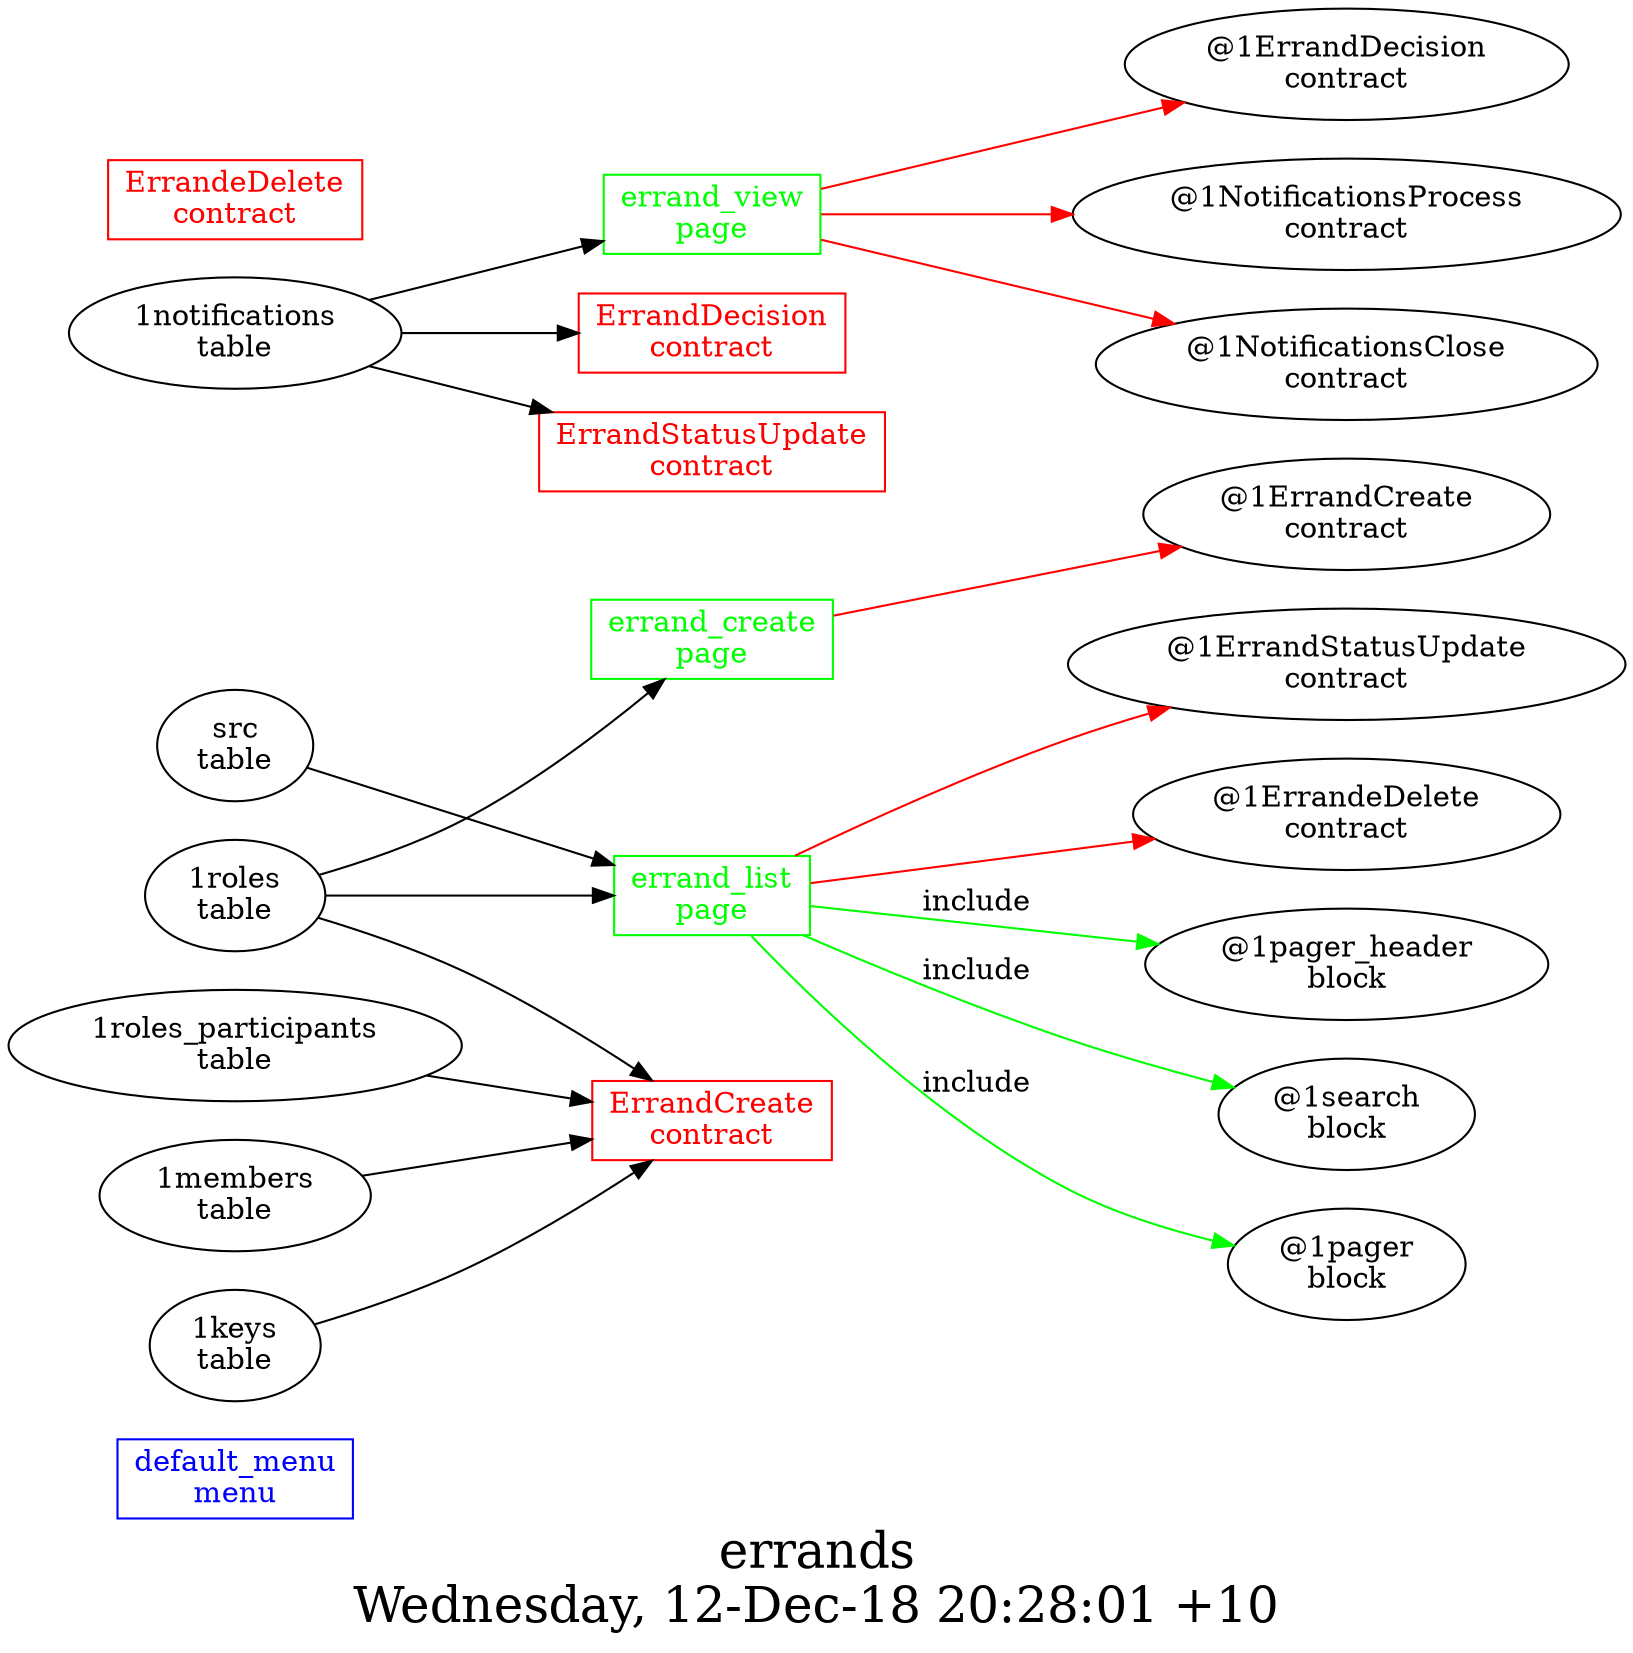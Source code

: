 digraph G {
fontsize="24";
label="errands\nWednesday, 12-Dec-18 20:28:01 +10";
nojustify=true;
ordering=out;
rankdir=LR;
size="30";
"default_menu\nmenu" [color=blue, fontcolor=blue, group=menus, shape=record];
"errand_create\npage" -> "@1ErrandCreate\ncontract"  [ color=red ]
"1roles\ntable" -> "errand_create\npage"
"errand_create\npage" [color=green, fontcolor=green, group=pages, shape=record];
"errand_list\npage" -> "@1ErrandStatusUpdate\ncontract"  [ color=red ]
"errand_list\npage" -> "@1ErrandeDelete\ncontract"  [ color=red ]
"src\ntable" -> "errand_list\npage"
"1roles\ntable" -> "errand_list\npage"
"errand_list\npage" -> "@1pager_header\nblock"  [ color=green, label=include ]
"errand_list\npage" -> "@1search\nblock"  [ color=green, label=include ]
"errand_list\npage" -> "@1pager\nblock"  [ color=green, label=include ]
"errand_list\npage" [color=green, fontcolor=green, group=pages, shape=record];
"errand_view\npage" -> "@1ErrandDecision\ncontract"  [ color=red ]
"errand_view\npage" -> "@1NotificationsProcess\ncontract"  [ color=red ]
"errand_view\npage" -> "@1NotificationsClose\ncontract"  [ color=red ]
"1notifications\ntable" -> "errand_view\npage"
"errand_view\npage" [color=green, fontcolor=green, group=pages, shape=record];
"1roles_participants\ntable" -> "ErrandCreate\ncontract"
"1roles\ntable" -> "ErrandCreate\ncontract"
"1members\ntable" -> "ErrandCreate\ncontract"
"1keys\ntable" -> "ErrandCreate\ncontract"
"ErrandCreate\ncontract" [color=red, fontcolor=red, group=contracts, shape=record];
"1notifications\ntable" -> "ErrandDecision\ncontract"
"ErrandDecision\ncontract" [color=red, fontcolor=red, group=contracts, shape=record];
"1notifications\ntable" -> "ErrandStatusUpdate\ncontract"
"ErrandStatusUpdate\ncontract" [color=red, fontcolor=red, group=contracts, shape=record];
"ErrandeDelete\ncontract" [color=red, fontcolor=red, group=contracts, shape=record];
}

